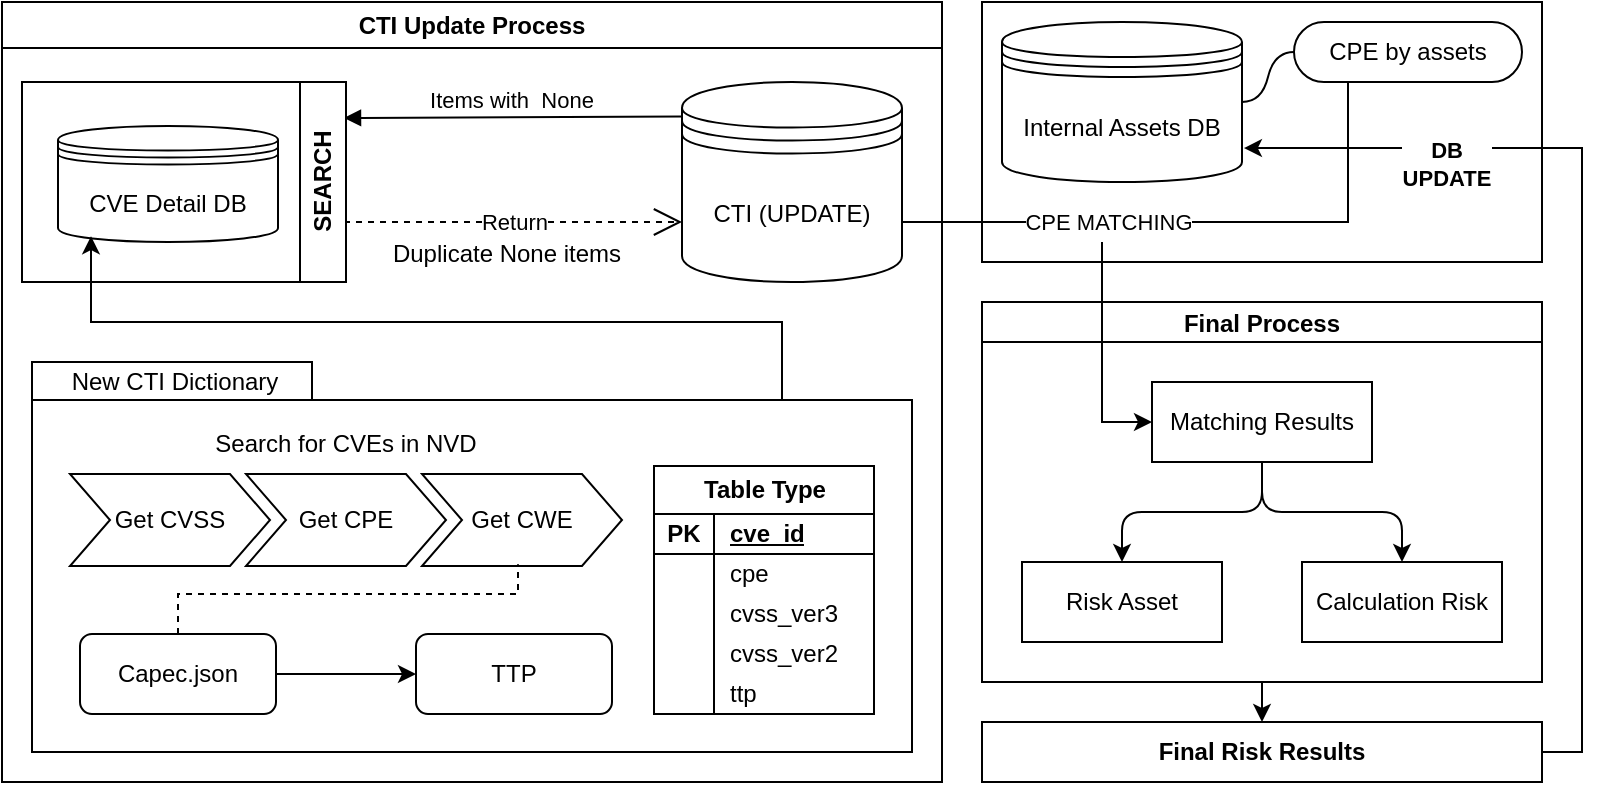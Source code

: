 <mxfile version="24.6.4" type="github">
  <diagram name="페이지-1" id="Jx4580qJFZ8ncAXcpxec">
    <mxGraphModel dx="1139" dy="907" grid="1" gridSize="10" guides="1" tooltips="1" connect="1" arrows="1" fold="1" page="1" pageScale="1" pageWidth="1169" pageHeight="827" math="0" shadow="0">
      <root>
        <mxCell id="0" />
        <mxCell id="1" parent="0" />
        <mxCell id="SEKWnW70yDnz7BlRvp45-65" value="" style="rounded=0;whiteSpace=wrap;html=1;" vertex="1" parent="1">
          <mxGeometry x="540" y="120" width="280" height="130" as="geometry" />
        </mxCell>
        <mxCell id="iTNY1uVTKkM6Jr3xk4j8-74" value="CVE Detail DB" style="shape=datastore;whiteSpace=wrap;html=1;" parent="1" vertex="1">
          <mxGeometry x="78" y="182" width="110" height="58" as="geometry" />
        </mxCell>
        <mxCell id="iTNY1uVTKkM6Jr3xk4j8-107" value="Items with&amp;nbsp; None&amp;nbsp;" style="html=1;verticalAlign=bottom;endArrow=block;curved=0;rounded=0;entryX=1;entryY=0;entryDx=0;entryDy=5;exitX=0.002;exitY=0.172;exitDx=0;exitDy=0;exitPerimeter=0;" parent="1" source="iTNY1uVTKkM6Jr3xk4j8-112" edge="1">
          <mxGeometry relative="1" as="geometry">
            <mxPoint x="381" y="178" as="sourcePoint" />
            <mxPoint x="221" y="178" as="targetPoint" />
          </mxGeometry>
        </mxCell>
        <mxCell id="iTNY1uVTKkM6Jr3xk4j8-110" value="Return" style="endArrow=open;endSize=12;dashed=1;html=1;rounded=0;entryX=0;entryY=0.7;entryDx=0;entryDy=0;" parent="1" target="iTNY1uVTKkM6Jr3xk4j8-112" edge="1">
          <mxGeometry width="160" relative="1" as="geometry">
            <mxPoint x="221" y="230" as="sourcePoint" />
            <mxPoint x="381" y="230" as="targetPoint" />
          </mxGeometry>
        </mxCell>
        <mxCell id="iTNY1uVTKkM6Jr3xk4j8-111" value="Duplicate None items" style="text;html=1;align=center;verticalAlign=middle;resizable=0;points=[];autosize=1;strokeColor=none;fillColor=none;" parent="1" vertex="1">
          <mxGeometry x="232" y="231" width="140" height="30" as="geometry" />
        </mxCell>
        <mxCell id="iTNY1uVTKkM6Jr3xk4j8-112" value="CTI (UPDATE)" style="shape=datastore;whiteSpace=wrap;html=1;" parent="1" vertex="1">
          <mxGeometry x="390" y="160" width="110" height="100" as="geometry" />
        </mxCell>
        <mxCell id="iTNY1uVTKkM6Jr3xk4j8-160" style="edgeStyle=orthogonalEdgeStyle;rounded=0;orthogonalLoop=1;jettySize=auto;html=1;entryX=0.15;entryY=0.95;entryDx=0;entryDy=0;entryPerimeter=0;exitX=0.855;exitY=0.108;exitDx=0;exitDy=0;exitPerimeter=0;" parent="1" source="iTNY1uVTKkM6Jr3xk4j8-117" edge="1" target="iTNY1uVTKkM6Jr3xk4j8-74">
          <mxGeometry relative="1" as="geometry">
            <mxPoint x="220" y="260" as="targetPoint" />
            <mxPoint x="430" y="300" as="sourcePoint" />
            <Array as="points">
              <mxPoint x="440" y="280" />
              <mxPoint x="95" y="280" />
            </Array>
          </mxGeometry>
        </mxCell>
        <mxCell id="iTNY1uVTKkM6Jr3xk4j8-161" value="SEARCH" style="swimlane;horizontal=0;whiteSpace=wrap;html=1;direction=west;startSize=23;" parent="1" vertex="1">
          <mxGeometry x="60" y="160" width="162" height="100" as="geometry" />
        </mxCell>
        <mxCell id="SEKWnW70yDnz7BlRvp45-1" value="CTI Update Process" style="swimlane;whiteSpace=wrap;html=1;" vertex="1" parent="1">
          <mxGeometry x="50" y="120" width="470" height="390" as="geometry" />
        </mxCell>
        <mxCell id="iTNY1uVTKkM6Jr3xk4j8-117" value="" style="shape=folder;fontStyle=1;spacingTop=10;tabWidth=140;tabHeight=19;tabPosition=left;html=1;whiteSpace=wrap;" parent="SEKWnW70yDnz7BlRvp45-1" vertex="1">
          <mxGeometry x="15" y="180" width="440" height="195" as="geometry" />
        </mxCell>
        <mxCell id="iTNY1uVTKkM6Jr3xk4j8-87" style="edgeStyle=orthogonalEdgeStyle;rounded=0;orthogonalLoop=1;jettySize=auto;html=1;exitX=1;exitY=0.5;exitDx=0;exitDy=0;entryX=0;entryY=0.5;entryDx=0;entryDy=0;" parent="SEKWnW70yDnz7BlRvp45-1" source="iTNY1uVTKkM6Jr3xk4j8-59" target="iTNY1uVTKkM6Jr3xk4j8-63" edge="1">
          <mxGeometry relative="1" as="geometry" />
        </mxCell>
        <mxCell id="iTNY1uVTKkM6Jr3xk4j8-59" value="Capec.json" style="whiteSpace=wrap;html=1;rounded=1;" parent="SEKWnW70yDnz7BlRvp45-1" vertex="1">
          <mxGeometry x="39" y="316" width="98" height="40" as="geometry" />
        </mxCell>
        <mxCell id="iTNY1uVTKkM6Jr3xk4j8-63" value="TTP" style="whiteSpace=wrap;html=1;rounded=1;" parent="SEKWnW70yDnz7BlRvp45-1" vertex="1">
          <mxGeometry x="207" y="316" width="98" height="40" as="geometry" />
        </mxCell>
        <mxCell id="iTNY1uVTKkM6Jr3xk4j8-75" value="&lt;span style=&quot;font-weight: normal;&quot;&gt;Search for CVEs in NVD&lt;/span&gt;" style="swimlane;childLayout=stackLayout;horizontal=1;fillColor=none;horizontalStack=1;resizeParent=1;resizeParentMax=0;resizeLast=0;collapsible=0;strokeColor=none;stackBorder=10;stackSpacing=-12;resizable=1;align=center;points=[];whiteSpace=wrap;html=1;startSize=10;" parent="SEKWnW70yDnz7BlRvp45-1" vertex="1">
          <mxGeometry x="24" y="216" width="296" height="76" as="geometry" />
        </mxCell>
        <mxCell id="iTNY1uVTKkM6Jr3xk4j8-76" value="Get CVSS" style="shape=step;perimeter=stepPerimeter;fixedSize=1;points=[];whiteSpace=wrap;html=1;" parent="iTNY1uVTKkM6Jr3xk4j8-75" vertex="1">
          <mxGeometry x="10" y="20" width="100" height="46" as="geometry" />
        </mxCell>
        <mxCell id="iTNY1uVTKkM6Jr3xk4j8-77" value="Get CPE" style="shape=step;perimeter=stepPerimeter;fixedSize=1;points=[];whiteSpace=wrap;html=1;" parent="iTNY1uVTKkM6Jr3xk4j8-75" vertex="1">
          <mxGeometry x="98" y="20" width="100" height="46" as="geometry" />
        </mxCell>
        <mxCell id="iTNY1uVTKkM6Jr3xk4j8-78" value="Get CWE" style="shape=step;perimeter=stepPerimeter;fixedSize=1;points=[];whiteSpace=wrap;html=1;" parent="iTNY1uVTKkM6Jr3xk4j8-75" vertex="1">
          <mxGeometry x="186" y="20" width="100" height="46" as="geometry" />
        </mxCell>
        <mxCell id="iTNY1uVTKkM6Jr3xk4j8-95" value="" style="endArrow=none;dashed=1;html=1;rounded=0;entryX=0.48;entryY=0.982;entryDx=0;entryDy=0;entryPerimeter=0;exitX=0.5;exitY=0;exitDx=0;exitDy=0;" parent="SEKWnW70yDnz7BlRvp45-1" source="iTNY1uVTKkM6Jr3xk4j8-59" target="iTNY1uVTKkM6Jr3xk4j8-78" edge="1">
          <mxGeometry width="50" height="50" relative="1" as="geometry">
            <mxPoint x="244" y="296" as="sourcePoint" />
            <mxPoint x="294" y="246" as="targetPoint" />
            <Array as="points">
              <mxPoint x="88" y="296" />
              <mxPoint x="258" y="296" />
            </Array>
          </mxGeometry>
        </mxCell>
        <mxCell id="iTNY1uVTKkM6Jr3xk4j8-119" value="New CTI Dictionary" style="text;html=1;align=center;verticalAlign=middle;resizable=0;points=[];autosize=1;strokeColor=none;fillColor=none;" parent="SEKWnW70yDnz7BlRvp45-1" vertex="1">
          <mxGeometry x="21" y="175" width="130" height="30" as="geometry" />
        </mxCell>
        <mxCell id="iTNY1uVTKkM6Jr3xk4j8-142" value="Table Type" style="shape=table;startSize=24;container=1;collapsible=1;childLayout=tableLayout;fixedRows=1;rowLines=0;fontStyle=1;align=center;resizeLast=1;html=1;" parent="SEKWnW70yDnz7BlRvp45-1" vertex="1">
          <mxGeometry x="326" y="232" width="110" height="124" as="geometry" />
        </mxCell>
        <mxCell id="iTNY1uVTKkM6Jr3xk4j8-143" value="" style="shape=tableRow;horizontal=0;startSize=0;swimlaneHead=0;swimlaneBody=0;fillColor=none;collapsible=0;dropTarget=0;points=[[0,0.5],[1,0.5]];portConstraint=eastwest;top=0;left=0;right=0;bottom=1;" parent="iTNY1uVTKkM6Jr3xk4j8-142" vertex="1">
          <mxGeometry y="24" width="110" height="20" as="geometry" />
        </mxCell>
        <mxCell id="iTNY1uVTKkM6Jr3xk4j8-144" value="PK" style="shape=partialRectangle;connectable=0;fillColor=none;top=0;left=0;bottom=0;right=0;fontStyle=1;overflow=hidden;whiteSpace=wrap;html=1;" parent="iTNY1uVTKkM6Jr3xk4j8-143" vertex="1">
          <mxGeometry width="30" height="20" as="geometry">
            <mxRectangle width="30" height="20" as="alternateBounds" />
          </mxGeometry>
        </mxCell>
        <mxCell id="iTNY1uVTKkM6Jr3xk4j8-145" value="cve_id" style="shape=partialRectangle;connectable=0;fillColor=none;top=0;left=0;bottom=0;right=0;align=left;spacingLeft=6;fontStyle=5;overflow=hidden;whiteSpace=wrap;html=1;" parent="iTNY1uVTKkM6Jr3xk4j8-143" vertex="1">
          <mxGeometry x="30" width="80" height="20" as="geometry">
            <mxRectangle width="80" height="20" as="alternateBounds" />
          </mxGeometry>
        </mxCell>
        <mxCell id="iTNY1uVTKkM6Jr3xk4j8-146" value="" style="shape=tableRow;horizontal=0;startSize=0;swimlaneHead=0;swimlaneBody=0;fillColor=none;collapsible=0;dropTarget=0;points=[[0,0.5],[1,0.5]];portConstraint=eastwest;top=0;left=0;right=0;bottom=0;" parent="iTNY1uVTKkM6Jr3xk4j8-142" vertex="1">
          <mxGeometry y="44" width="110" height="20" as="geometry" />
        </mxCell>
        <mxCell id="iTNY1uVTKkM6Jr3xk4j8-147" value="" style="shape=partialRectangle;connectable=0;fillColor=none;top=0;left=0;bottom=0;right=0;editable=1;overflow=hidden;whiteSpace=wrap;html=1;" parent="iTNY1uVTKkM6Jr3xk4j8-146" vertex="1">
          <mxGeometry width="30" height="20" as="geometry">
            <mxRectangle width="30" height="20" as="alternateBounds" />
          </mxGeometry>
        </mxCell>
        <mxCell id="iTNY1uVTKkM6Jr3xk4j8-148" value="cpe" style="shape=partialRectangle;connectable=0;fillColor=none;top=0;left=0;bottom=0;right=0;align=left;spacingLeft=6;overflow=hidden;whiteSpace=wrap;html=1;" parent="iTNY1uVTKkM6Jr3xk4j8-146" vertex="1">
          <mxGeometry x="30" width="80" height="20" as="geometry">
            <mxRectangle width="80" height="20" as="alternateBounds" />
          </mxGeometry>
        </mxCell>
        <mxCell id="iTNY1uVTKkM6Jr3xk4j8-149" value="" style="shape=tableRow;horizontal=0;startSize=0;swimlaneHead=0;swimlaneBody=0;fillColor=none;collapsible=0;dropTarget=0;points=[[0,0.5],[1,0.5]];portConstraint=eastwest;top=0;left=0;right=0;bottom=0;" parent="iTNY1uVTKkM6Jr3xk4j8-142" vertex="1">
          <mxGeometry y="64" width="110" height="20" as="geometry" />
        </mxCell>
        <mxCell id="iTNY1uVTKkM6Jr3xk4j8-150" value="" style="shape=partialRectangle;connectable=0;fillColor=none;top=0;left=0;bottom=0;right=0;editable=1;overflow=hidden;whiteSpace=wrap;html=1;" parent="iTNY1uVTKkM6Jr3xk4j8-149" vertex="1">
          <mxGeometry width="30" height="20" as="geometry">
            <mxRectangle width="30" height="20" as="alternateBounds" />
          </mxGeometry>
        </mxCell>
        <mxCell id="iTNY1uVTKkM6Jr3xk4j8-151" value="cvss_ver3" style="shape=partialRectangle;connectable=0;fillColor=none;top=0;left=0;bottom=0;right=0;align=left;spacingLeft=6;overflow=hidden;whiteSpace=wrap;html=1;" parent="iTNY1uVTKkM6Jr3xk4j8-149" vertex="1">
          <mxGeometry x="30" width="80" height="20" as="geometry">
            <mxRectangle width="80" height="20" as="alternateBounds" />
          </mxGeometry>
        </mxCell>
        <mxCell id="iTNY1uVTKkM6Jr3xk4j8-152" value="" style="shape=tableRow;horizontal=0;startSize=0;swimlaneHead=0;swimlaneBody=0;fillColor=none;collapsible=0;dropTarget=0;points=[[0,0.5],[1,0.5]];portConstraint=eastwest;top=0;left=0;right=0;bottom=0;" parent="iTNY1uVTKkM6Jr3xk4j8-142" vertex="1">
          <mxGeometry y="84" width="110" height="20" as="geometry" />
        </mxCell>
        <mxCell id="iTNY1uVTKkM6Jr3xk4j8-153" value="" style="shape=partialRectangle;connectable=0;fillColor=none;top=0;left=0;bottom=0;right=0;editable=1;overflow=hidden;whiteSpace=wrap;html=1;" parent="iTNY1uVTKkM6Jr3xk4j8-152" vertex="1">
          <mxGeometry width="30" height="20" as="geometry">
            <mxRectangle width="30" height="20" as="alternateBounds" />
          </mxGeometry>
        </mxCell>
        <mxCell id="iTNY1uVTKkM6Jr3xk4j8-154" value="cvss_ver2" style="shape=partialRectangle;connectable=0;fillColor=none;top=0;left=0;bottom=0;right=0;align=left;spacingLeft=6;overflow=hidden;whiteSpace=wrap;html=1;" parent="iTNY1uVTKkM6Jr3xk4j8-152" vertex="1">
          <mxGeometry x="30" width="80" height="20" as="geometry">
            <mxRectangle width="80" height="20" as="alternateBounds" />
          </mxGeometry>
        </mxCell>
        <mxCell id="iTNY1uVTKkM6Jr3xk4j8-155" value="" style="shape=tableRow;horizontal=0;startSize=0;swimlaneHead=0;swimlaneBody=0;fillColor=none;collapsible=0;dropTarget=0;points=[[0,0.5],[1,0.5]];portConstraint=eastwest;top=0;left=0;right=0;bottom=0;" parent="iTNY1uVTKkM6Jr3xk4j8-142" vertex="1">
          <mxGeometry y="104" width="110" height="20" as="geometry" />
        </mxCell>
        <mxCell id="iTNY1uVTKkM6Jr3xk4j8-156" value="" style="shape=partialRectangle;connectable=0;fillColor=none;top=0;left=0;bottom=0;right=0;editable=1;overflow=hidden;whiteSpace=wrap;html=1;" parent="iTNY1uVTKkM6Jr3xk4j8-155" vertex="1">
          <mxGeometry width="30" height="20" as="geometry">
            <mxRectangle width="30" height="20" as="alternateBounds" />
          </mxGeometry>
        </mxCell>
        <mxCell id="iTNY1uVTKkM6Jr3xk4j8-157" value="ttp" style="shape=partialRectangle;connectable=0;fillColor=none;top=0;left=0;bottom=0;right=0;align=left;spacingLeft=6;overflow=hidden;whiteSpace=wrap;html=1;" parent="iTNY1uVTKkM6Jr3xk4j8-155" vertex="1">
          <mxGeometry x="30" width="80" height="20" as="geometry">
            <mxRectangle width="80" height="20" as="alternateBounds" />
          </mxGeometry>
        </mxCell>
        <mxCell id="SEKWnW70yDnz7BlRvp45-86" value="" style="edgeStyle=orthogonalEdgeStyle;rounded=0;orthogonalLoop=1;jettySize=auto;html=1;" edge="1" parent="1" source="SEKWnW70yDnz7BlRvp45-35">
          <mxGeometry relative="1" as="geometry">
            <mxPoint x="680" y="480" as="targetPoint" />
          </mxGeometry>
        </mxCell>
        <mxCell id="SEKWnW70yDnz7BlRvp45-35" value="Final Process" style="swimlane;startSize=20;horizontal=1;childLayout=treeLayout;horizontalTree=0;sortEdges=1;resizable=0;containerType=tree;fontSize=12;" vertex="1" parent="1">
          <mxGeometry x="540" y="270" width="280" height="190" as="geometry" />
        </mxCell>
        <mxCell id="SEKWnW70yDnz7BlRvp45-36" value="Matching Results" style="whiteSpace=wrap;html=1;" vertex="1" parent="SEKWnW70yDnz7BlRvp45-35">
          <mxGeometry x="85" y="40" width="110" height="40" as="geometry" />
        </mxCell>
        <mxCell id="SEKWnW70yDnz7BlRvp45-37" value="Risk Asset" style="whiteSpace=wrap;html=1;" vertex="1" parent="SEKWnW70yDnz7BlRvp45-35">
          <mxGeometry x="20" y="130" width="100" height="40" as="geometry" />
        </mxCell>
        <mxCell id="SEKWnW70yDnz7BlRvp45-38" value="" style="edgeStyle=elbowEdgeStyle;elbow=vertical;html=1;rounded=1;curved=0;sourcePerimeterSpacing=0;targetPerimeterSpacing=0;startSize=6;endSize=6;" edge="1" parent="SEKWnW70yDnz7BlRvp45-35" source="SEKWnW70yDnz7BlRvp45-36" target="SEKWnW70yDnz7BlRvp45-37">
          <mxGeometry relative="1" as="geometry" />
        </mxCell>
        <mxCell id="SEKWnW70yDnz7BlRvp45-39" value="Calculation Risk" style="whiteSpace=wrap;html=1;" vertex="1" parent="SEKWnW70yDnz7BlRvp45-35">
          <mxGeometry x="160" y="130" width="100" height="40" as="geometry" />
        </mxCell>
        <mxCell id="SEKWnW70yDnz7BlRvp45-40" value="" style="edgeStyle=elbowEdgeStyle;elbow=vertical;html=1;rounded=1;curved=0;sourcePerimeterSpacing=0;targetPerimeterSpacing=0;startSize=6;endSize=6;" edge="1" parent="SEKWnW70yDnz7BlRvp45-35" source="SEKWnW70yDnz7BlRvp45-36" target="SEKWnW70yDnz7BlRvp45-39">
          <mxGeometry relative="1" as="geometry" />
        </mxCell>
        <mxCell id="SEKWnW70yDnz7BlRvp45-60" value="Internal Assets DB" style="shape=datastore;whiteSpace=wrap;html=1;" vertex="1" parent="1">
          <mxGeometry x="550" y="130" width="120" height="80" as="geometry" />
        </mxCell>
        <mxCell id="SEKWnW70yDnz7BlRvp45-72" value="" style="endArrow=classic;html=1;rounded=0;exitX=1;exitY=0.7;exitDx=0;exitDy=0;entryX=0.5;entryY=0;entryDx=0;entryDy=0;" edge="1" parent="1" source="iTNY1uVTKkM6Jr3xk4j8-112">
          <mxGeometry relative="1" as="geometry">
            <mxPoint x="470" y="235" as="sourcePoint" />
            <mxPoint x="723" y="135" as="targetPoint" />
            <Array as="points">
              <mxPoint x="723" y="230" />
            </Array>
          </mxGeometry>
        </mxCell>
        <mxCell id="SEKWnW70yDnz7BlRvp45-73" value="CPE MATCHING" style="edgeLabel;resizable=0;html=1;;align=center;verticalAlign=middle;" connectable="0" vertex="1" parent="SEKWnW70yDnz7BlRvp45-72">
          <mxGeometry relative="1" as="geometry">
            <mxPoint x="-56" as="offset" />
          </mxGeometry>
        </mxCell>
        <mxCell id="SEKWnW70yDnz7BlRvp45-62" value="CPE by assets" style="whiteSpace=wrap;html=1;rounded=1;arcSize=50;align=center;verticalAlign=middle;strokeWidth=1;autosize=1;spacing=4;treeFolding=1;treeMoving=1;newEdgeStyle={&quot;edgeStyle&quot;:&quot;entityRelationEdgeStyle&quot;,&quot;startArrow&quot;:&quot;none&quot;,&quot;endArrow&quot;:&quot;none&quot;,&quot;segment&quot;:10,&quot;curved&quot;:1,&quot;sourcePerimeterSpacing&quot;:0,&quot;targetPerimeterSpacing&quot;:0};" vertex="1" parent="1">
          <mxGeometry x="696" y="130" width="114" height="30" as="geometry" />
        </mxCell>
        <mxCell id="SEKWnW70yDnz7BlRvp45-63" value="" style="edgeStyle=entityRelationEdgeStyle;startArrow=none;endArrow=none;segment=10;curved=1;sourcePerimeterSpacing=0;targetPerimeterSpacing=0;rounded=0;exitX=1;exitY=0.5;exitDx=0;exitDy=0;entryX=0;entryY=0.5;entryDx=0;entryDy=0;" edge="1" target="SEKWnW70yDnz7BlRvp45-62" parent="1" source="SEKWnW70yDnz7BlRvp45-60">
          <mxGeometry relative="1" as="geometry">
            <mxPoint x="677" y="183" as="sourcePoint" />
            <mxPoint x="706" y="146" as="targetPoint" />
            <Array as="points">
              <mxPoint x="690" y="150" />
            </Array>
          </mxGeometry>
        </mxCell>
        <mxCell id="SEKWnW70yDnz7BlRvp45-75" value="" style="endArrow=classic;html=1;rounded=0;entryX=0;entryY=0.5;entryDx=0;entryDy=0;" edge="1" parent="1" target="SEKWnW70yDnz7BlRvp45-36">
          <mxGeometry width="50" height="50" relative="1" as="geometry">
            <mxPoint x="600" y="240" as="sourcePoint" />
            <mxPoint x="625" y="390.0" as="targetPoint" />
            <Array as="points">
              <mxPoint x="600" y="330" />
            </Array>
          </mxGeometry>
        </mxCell>
        <mxCell id="SEKWnW70yDnz7BlRvp45-87" value="&lt;span style=&quot;font-weight: 700;&quot;&gt;Final Risk Results&lt;/span&gt;" style="rounded=0;whiteSpace=wrap;html=1;" vertex="1" parent="1">
          <mxGeometry x="540" y="480" width="280" height="30" as="geometry" />
        </mxCell>
        <mxCell id="SEKWnW70yDnz7BlRvp45-88" value="" style="endArrow=classic;html=1;rounded=0;entryX=1.008;entryY=0.788;entryDx=0;entryDy=0;entryPerimeter=0;exitX=1;exitY=0.5;exitDx=0;exitDy=0;" edge="1" parent="1" source="SEKWnW70yDnz7BlRvp45-87" target="SEKWnW70yDnz7BlRvp45-60">
          <mxGeometry relative="1" as="geometry">
            <mxPoint x="840" y="470" as="sourcePoint" />
            <mxPoint x="990" y="280" as="targetPoint" />
            <Array as="points">
              <mxPoint x="840" y="495" />
              <mxPoint x="840" y="193" />
            </Array>
          </mxGeometry>
        </mxCell>
        <mxCell id="SEKWnW70yDnz7BlRvp45-89" value="&lt;b&gt;DB&lt;br&gt;UPDATE&lt;/b&gt;" style="edgeLabel;resizable=0;html=1;;align=center;verticalAlign=middle;" connectable="0" vertex="1" parent="SEKWnW70yDnz7BlRvp45-88">
          <mxGeometry relative="1" as="geometry">
            <mxPoint x="-68" y="-69" as="offset" />
          </mxGeometry>
        </mxCell>
      </root>
    </mxGraphModel>
  </diagram>
</mxfile>
